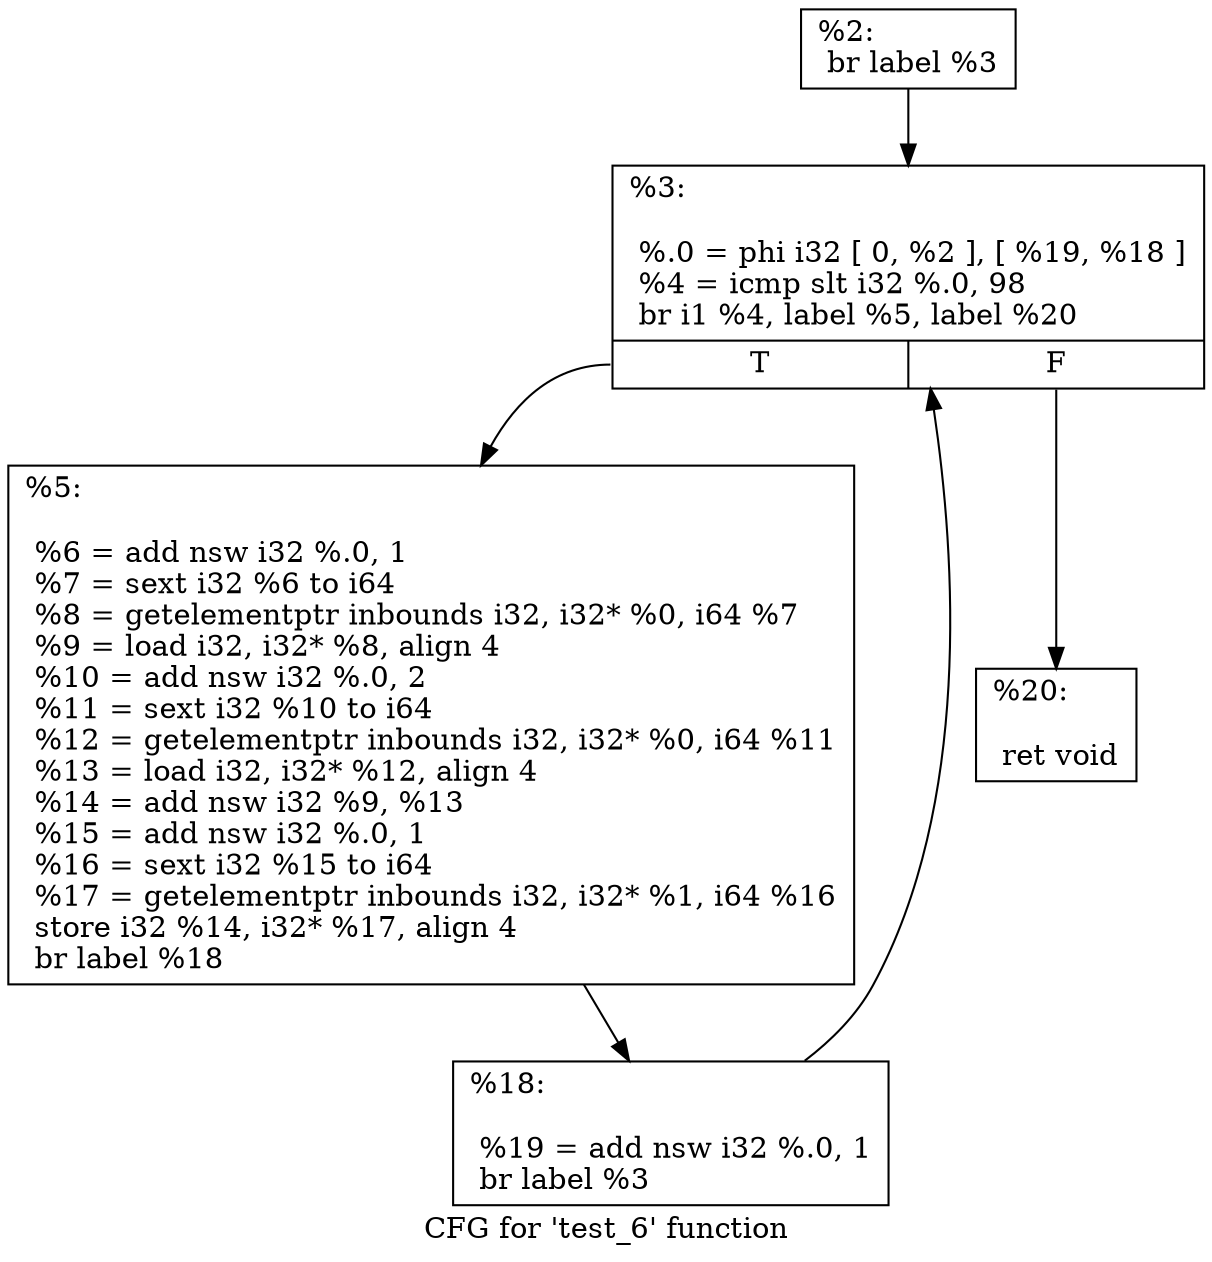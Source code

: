 digraph "CFG for 'test_6' function" {
	label="CFG for 'test_6' function";

	Node0x3bb1990 [shape=record,label="{%2:\l  br label %3\l}"];
	Node0x3bb1990 -> Node0x3bb19e0;
	Node0x3bb19e0 [shape=record,label="{%3:\l\l  %.0 = phi i32 [ 0, %2 ], [ %19, %18 ]\l  %4 = icmp slt i32 %.0, 98\l  br i1 %4, label %5, label %20\l|{<s0>T|<s1>F}}"];
	Node0x3bb19e0:s0 -> Node0x3bb1d80;
	Node0x3bb19e0:s1 -> Node0x3bb1e10;
	Node0x3bb1d80 [shape=record,label="{%5:\l\l  %6 = add nsw i32 %.0, 1\l  %7 = sext i32 %6 to i64\l  %8 = getelementptr inbounds i32, i32* %0, i64 %7\l  %9 = load i32, i32* %8, align 4\l  %10 = add nsw i32 %.0, 2\l  %11 = sext i32 %10 to i64\l  %12 = getelementptr inbounds i32, i32* %0, i64 %11\l  %13 = load i32, i32* %12, align 4\l  %14 = add nsw i32 %9, %13\l  %15 = add nsw i32 %.0, 1\l  %16 = sext i32 %15 to i64\l  %17 = getelementptr inbounds i32, i32* %1, i64 %16\l  store i32 %14, i32* %17, align 4\l  br label %18\l}"];
	Node0x3bb1d80 -> Node0x3bb1a90;
	Node0x3bb1a90 [shape=record,label="{%18:\l\l  %19 = add nsw i32 %.0, 1\l  br label %3\l}"];
	Node0x3bb1a90 -> Node0x3bb19e0;
	Node0x3bb1e10 [shape=record,label="{%20:\l\l  ret void\l}"];
}
